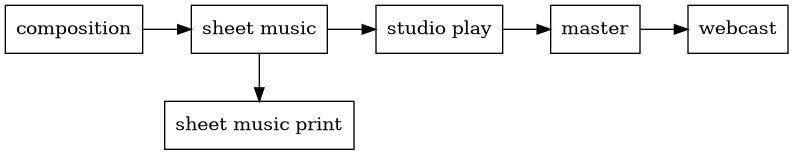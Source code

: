 @startuml
digraph CreationLifeCycleSample {
  node [shape=box]; nodesep=0.5; ranksep=0.5
  "composition" -> "sheet music" -> "studio play" -> "master" -> "webcast"
  "sheet music" -> "sheet music print"

  {rank=same "composition" "sheet music" "studio play" "master" "webcast"}
  {rank=same "sheet music print"}
}
@enduml
